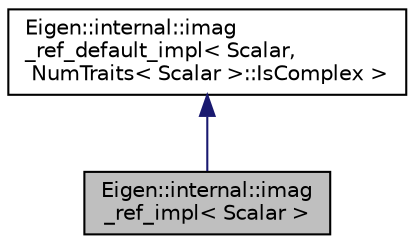 digraph "Eigen::internal::imag_ref_impl&lt; Scalar &gt;"
{
  edge [fontname="Helvetica",fontsize="10",labelfontname="Helvetica",labelfontsize="10"];
  node [fontname="Helvetica",fontsize="10",shape=record];
  Node1 [label="Eigen::internal::imag\l_ref_impl\< Scalar \>",height=0.2,width=0.4,color="black", fillcolor="grey75", style="filled" fontcolor="black"];
  Node2 -> Node1 [dir="back",color="midnightblue",fontsize="10",style="solid",fontname="Helvetica"];
  Node2 [label="Eigen::internal::imag\l_ref_default_impl\< Scalar,\l NumTraits\< Scalar \>::IsComplex \>",height=0.2,width=0.4,color="black", fillcolor="white", style="filled",URL="$structEigen_1_1internal_1_1imag__ref__default__impl.html"];
}
